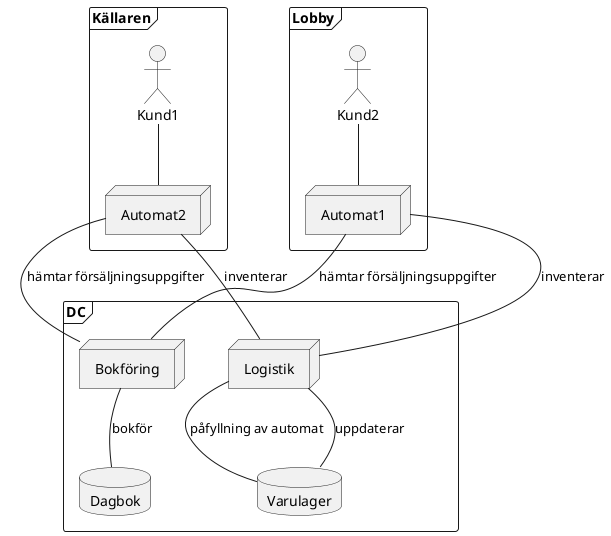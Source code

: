 @startuml
frame    Källaren {
  actor    Kund1
  node     Automat2
}

frame    Lobby {
  actor    Kund2
  node     Automat1
}

frame DC {
   node     Bokföring
   database Dagbok
   node     Logistik
   database Varulager
}

Kund1 -- Automat2
Kund2 -- Automat1
Automat2 -- Bokföring : hämtar försäljningsuppgifter
Automat1 -- Bokföring : hämtar försäljningsuppgifter
Automat2 -- Logistik : inventerar
Automat1 -- Logistik : inventerar
Logistik -- Varulager : uppdaterar
Logistik -- Varulager : påfyllning av automat
Bokföring -- Dagbok : bokför
@enduml

# Local Variables:
# compile-command: "/usr/bin/plantuml -tpng ./Varuautomatprovning.plantuml"
# End:
